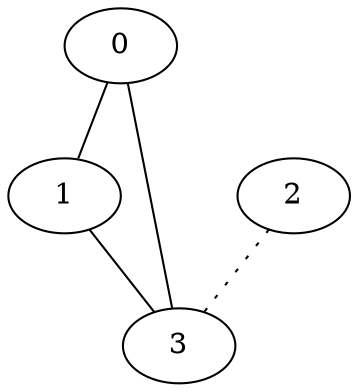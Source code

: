 graph {
a0 -- a1;
a0 -- a3;
a1 -- a3;
a2 -- a3 [style=dotted];
a0[label=0];
a1[label=1];
a2[label=2];
a3[label=3];
}
